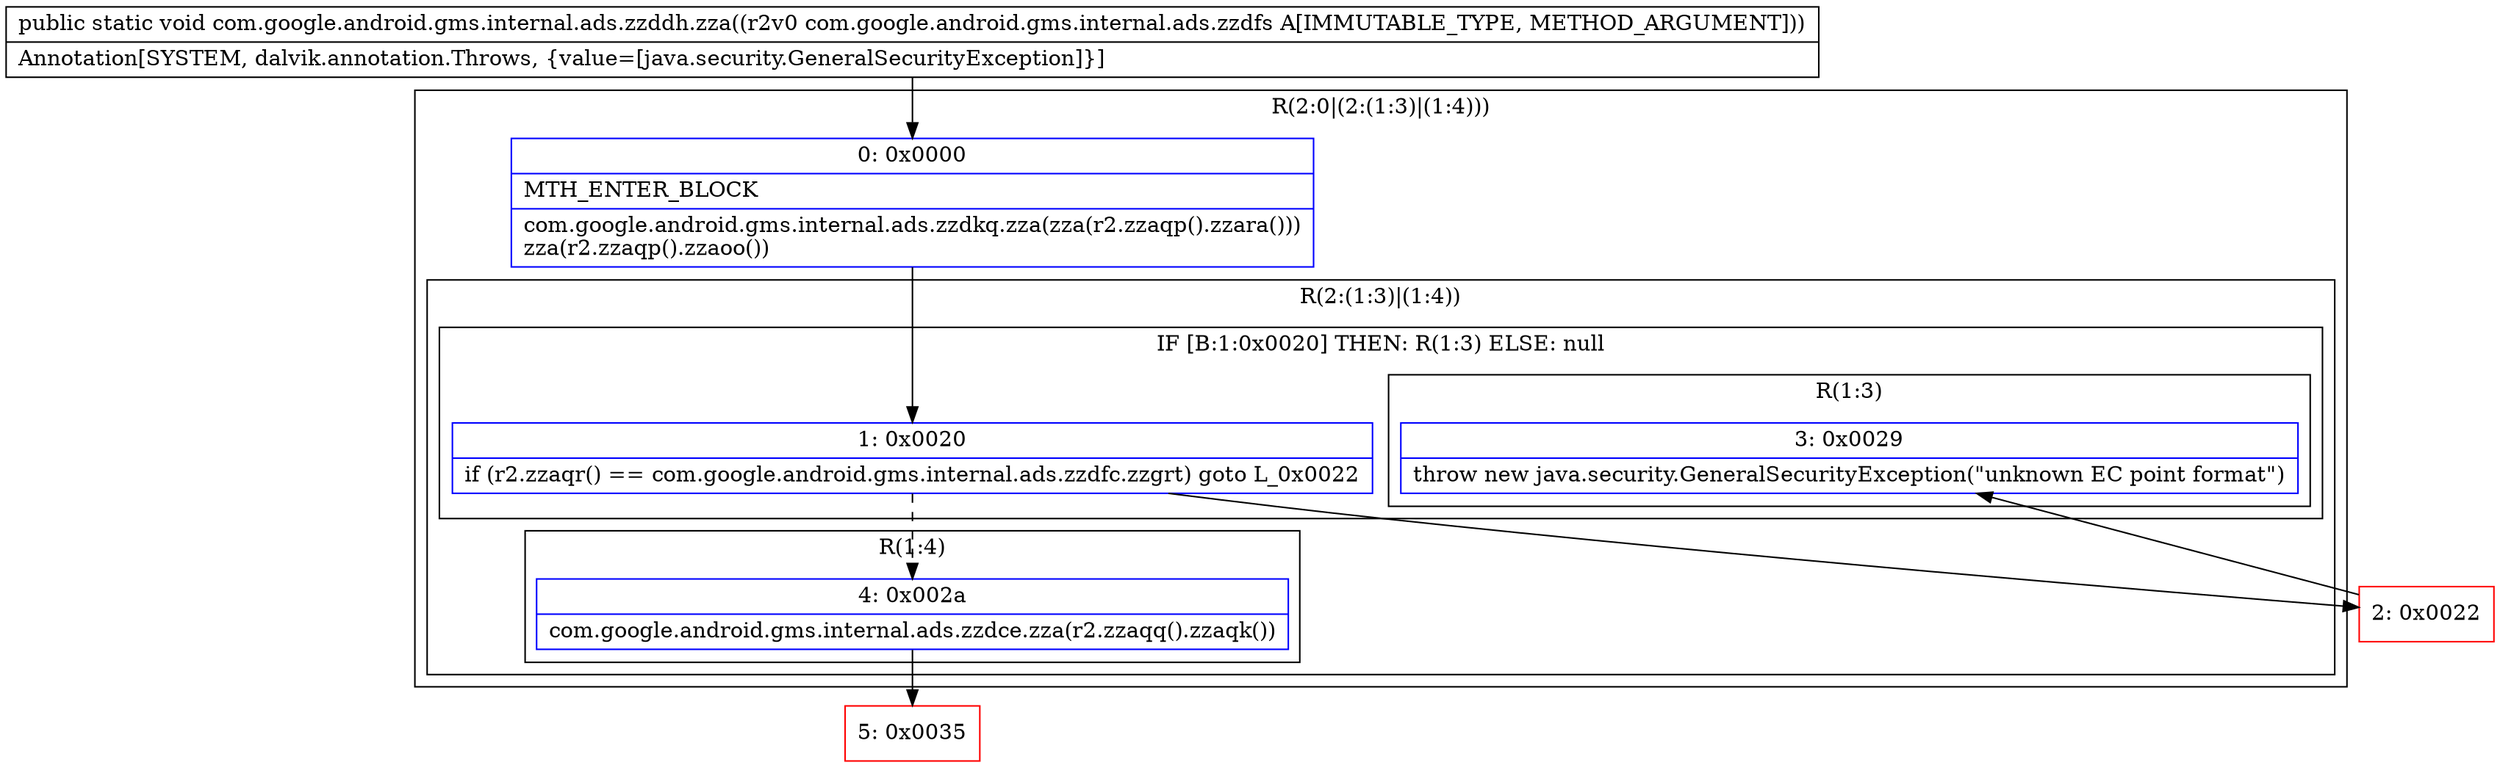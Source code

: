 digraph "CFG forcom.google.android.gms.internal.ads.zzddh.zza(Lcom\/google\/android\/gms\/internal\/ads\/zzdfs;)V" {
subgraph cluster_Region_1610272171 {
label = "R(2:0|(2:(1:3)|(1:4)))";
node [shape=record,color=blue];
Node_0 [shape=record,label="{0\:\ 0x0000|MTH_ENTER_BLOCK\l|com.google.android.gms.internal.ads.zzdkq.zza(zza(r2.zzaqp().zzara()))\lzza(r2.zzaqp().zzaoo())\l}"];
subgraph cluster_Region_650379314 {
label = "R(2:(1:3)|(1:4))";
node [shape=record,color=blue];
subgraph cluster_IfRegion_2489632 {
label = "IF [B:1:0x0020] THEN: R(1:3) ELSE: null";
node [shape=record,color=blue];
Node_1 [shape=record,label="{1\:\ 0x0020|if (r2.zzaqr() == com.google.android.gms.internal.ads.zzdfc.zzgrt) goto L_0x0022\l}"];
subgraph cluster_Region_761606716 {
label = "R(1:3)";
node [shape=record,color=blue];
Node_3 [shape=record,label="{3\:\ 0x0029|throw new java.security.GeneralSecurityException(\"unknown EC point format\")\l}"];
}
}
subgraph cluster_Region_612050350 {
label = "R(1:4)";
node [shape=record,color=blue];
Node_4 [shape=record,label="{4\:\ 0x002a|com.google.android.gms.internal.ads.zzdce.zza(r2.zzaqq().zzaqk())\l}"];
}
}
}
Node_2 [shape=record,color=red,label="{2\:\ 0x0022}"];
Node_5 [shape=record,color=red,label="{5\:\ 0x0035}"];
MethodNode[shape=record,label="{public static void com.google.android.gms.internal.ads.zzddh.zza((r2v0 com.google.android.gms.internal.ads.zzdfs A[IMMUTABLE_TYPE, METHOD_ARGUMENT]))  | Annotation[SYSTEM, dalvik.annotation.Throws, \{value=[java.security.GeneralSecurityException]\}]\l}"];
MethodNode -> Node_0;
Node_0 -> Node_1;
Node_1 -> Node_2;
Node_1 -> Node_4[style=dashed];
Node_4 -> Node_5;
Node_2 -> Node_3;
}

